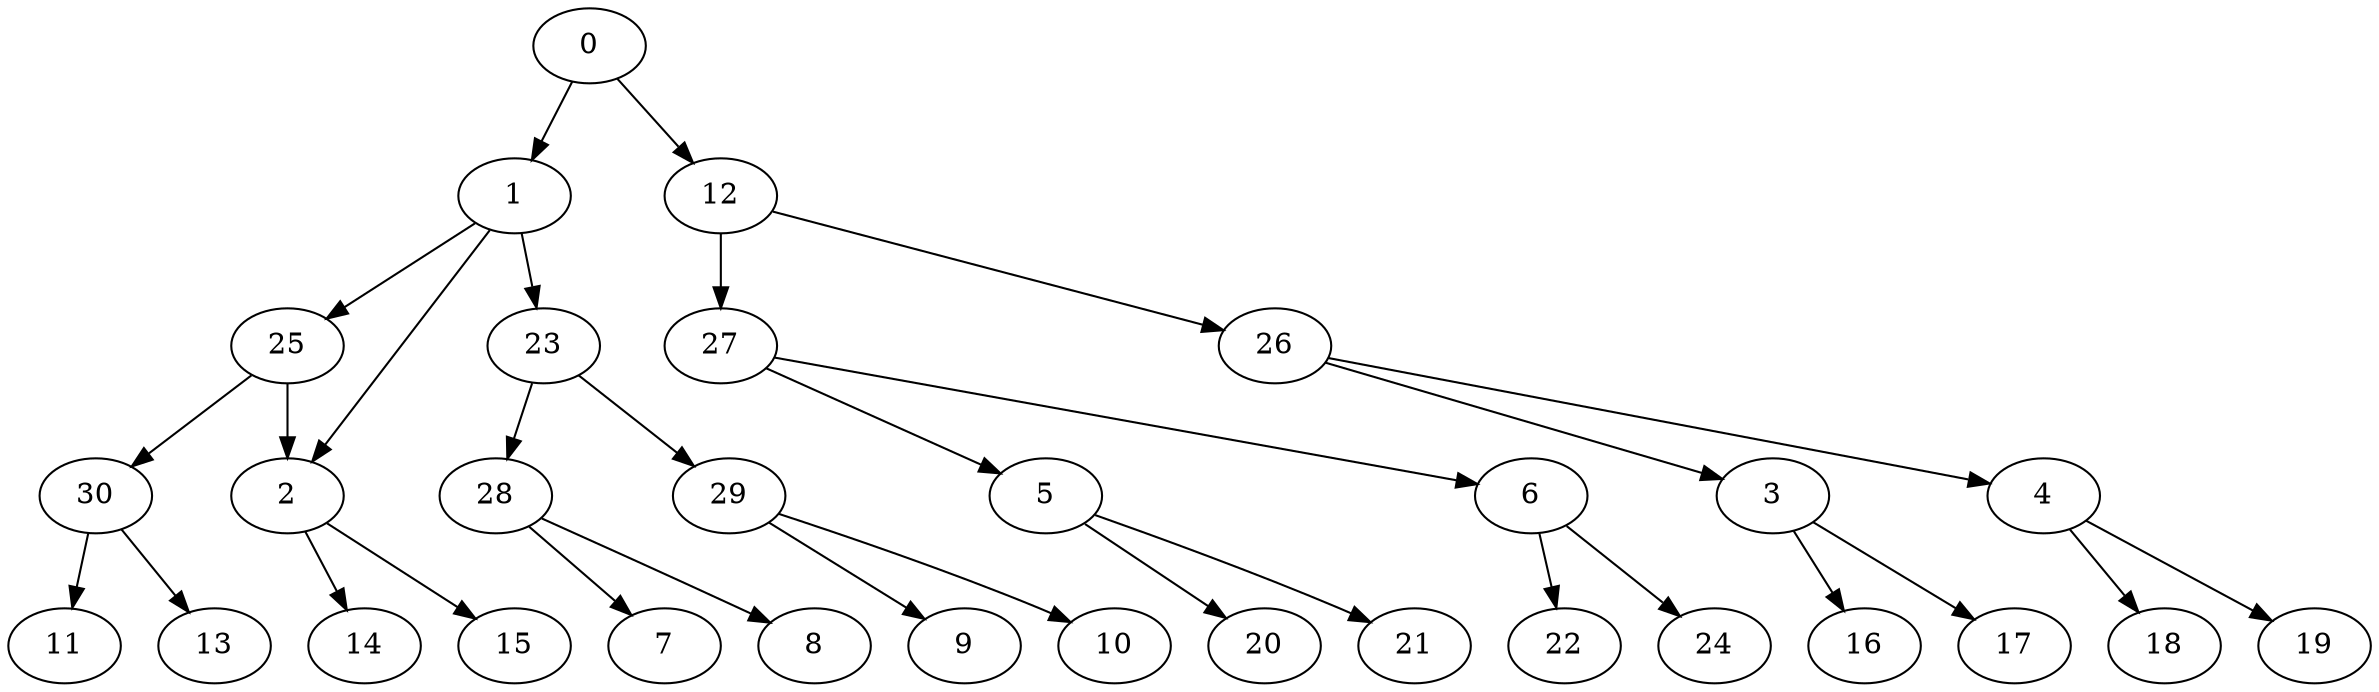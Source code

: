 digraph g {
0;
1;
2;
3;
4;
5;
6;
7;
8;
9;
10;
11;
12;
13;
14;
15;
16;
17;
18;
19;
20;
21;
22;
23;
24;
25;
26;
27;
28;
29;
30;
0 -> 1 [weight=0];
0 -> 12 [weight=0];
1 -> 23 [weight=0];
1 -> 25 [weight=0];
1 -> 2 [weight=0];
2 -> 14 [weight=0];
2 -> 15 [weight=0];
3 -> 16 [weight=0];
3 -> 17 [weight=0];
4 -> 18 [weight=0];
4 -> 19 [weight=0];
5 -> 20 [weight=0];
5 -> 21 [weight=0];
6 -> 22 [weight=0];
6 -> 24 [weight=0];
12 -> 26 [weight=0];
12 -> 27 [weight=1];
23 -> 28 [weight=0];
23 -> 29 [weight=0];
25 -> 30 [weight=0];
25 -> 2 [weight=1];
26 -> 3 [weight=0];
26 -> 4 [weight=0];
27 -> 5 [weight=0];
27 -> 6 [weight=0];
28 -> 7 [weight=0];
28 -> 8 [weight=0];
29 -> 9 [weight=0];
29 -> 10 [weight=0];
30 -> 11 [weight=0];
30 -> 13 [weight=0];
}

